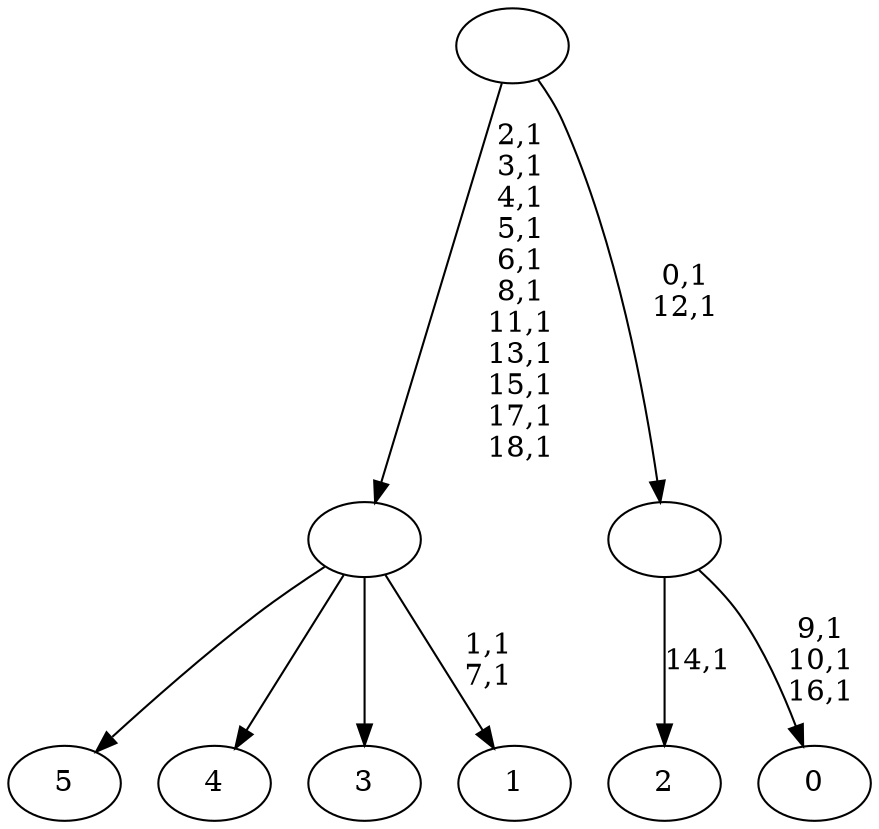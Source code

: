 digraph T {
	25 [label="5"]
	24 [label="4"]
	23 [label="3"]
	22 [label="2"]
	20 [label="1"]
	17 [label=""]
	6 [label="0"]
	2 [label=""]
	0 [label=""]
	17 -> 20 [label="1,1\n7,1"]
	17 -> 25 [label=""]
	17 -> 24 [label=""]
	17 -> 23 [label=""]
	2 -> 6 [label="9,1\n10,1\n16,1"]
	2 -> 22 [label="14,1"]
	0 -> 2 [label="0,1\n12,1"]
	0 -> 17 [label="2,1\n3,1\n4,1\n5,1\n6,1\n8,1\n11,1\n13,1\n15,1\n17,1\n18,1"]
}
